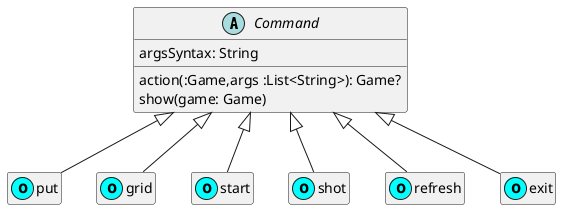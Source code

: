 @startuml

hide empty members

abstract class Command {
  argsSyntax: String
  action(:Game,args :List<String>): Game?
  show(game: Game)
}

class put << (o,cyan) >> extends Command
class grid << (o,cyan) >> extends Command
class start << (o,cyan) >> extends Command
class shot << (o,cyan) >> extends Command
class refresh << (o,cyan) >> extends Command
class exit << (o,cyan) >> extends Command

@enduml

